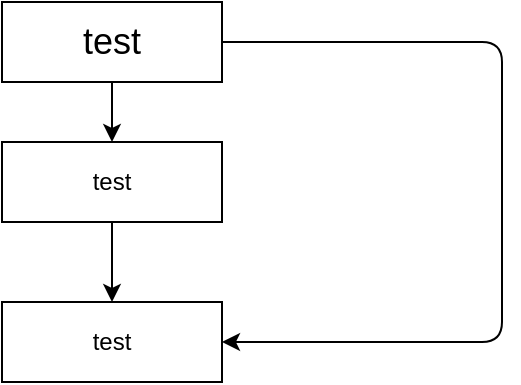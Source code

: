 <mxfile>
    <diagram id="78MH6ORJjroEbiqmxoWp" name="第 1 页">
        <mxGraphModel dx="1086" dy="790" grid="1" gridSize="10" guides="1" tooltips="1" connect="1" arrows="1" fold="1" page="1" pageScale="1" pageWidth="827" pageHeight="1169" background="#FFFFFF" math="0" shadow="0">
            <root>
                <mxCell id="0"/>
                <mxCell id="1" parent="0"/>
                <mxCell id="4" value="" style="edgeStyle=none;html=1;" parent="1" source="2" target="3" edge="1">
                    <mxGeometry relative="1" as="geometry"/>
                </mxCell>
                <mxCell id="2" value="&lt;font style=&quot;font-size: 18px&quot;&gt;test&lt;/font&gt;" style="rounded=0;whiteSpace=wrap;html=1;" parent="1" vertex="1">
                    <mxGeometry x="180" y="170" width="110" height="40" as="geometry"/>
                </mxCell>
                <mxCell id="6" value="" style="edgeStyle=none;html=1;" parent="1" source="3" target="5" edge="1">
                    <mxGeometry relative="1" as="geometry"/>
                </mxCell>
                <mxCell id="3" value="test" style="rounded=0;whiteSpace=wrap;html=1;" parent="1" vertex="1">
                    <mxGeometry x="180" y="240" width="110" height="40" as="geometry"/>
                </mxCell>
                <mxCell id="5" value="test" style="rounded=0;whiteSpace=wrap;html=1;" parent="1" vertex="1">
                    <mxGeometry x="180" y="320" width="110" height="40" as="geometry"/>
                </mxCell>
                <mxCell id="8" value="" style="endArrow=classic;html=1;exitX=1;exitY=0.5;exitDx=0;exitDy=0;" edge="1" parent="1" source="2">
                    <mxGeometry width="50" height="50" relative="1" as="geometry">
                        <mxPoint x="420" y="380" as="sourcePoint"/>
                        <mxPoint x="290" y="340" as="targetPoint"/>
                        <Array as="points">
                            <mxPoint x="430" y="190"/>
                            <mxPoint x="430" y="340"/>
                        </Array>
                    </mxGeometry>
                </mxCell>
            </root>
        </mxGraphModel>
    </diagram>
</mxfile>